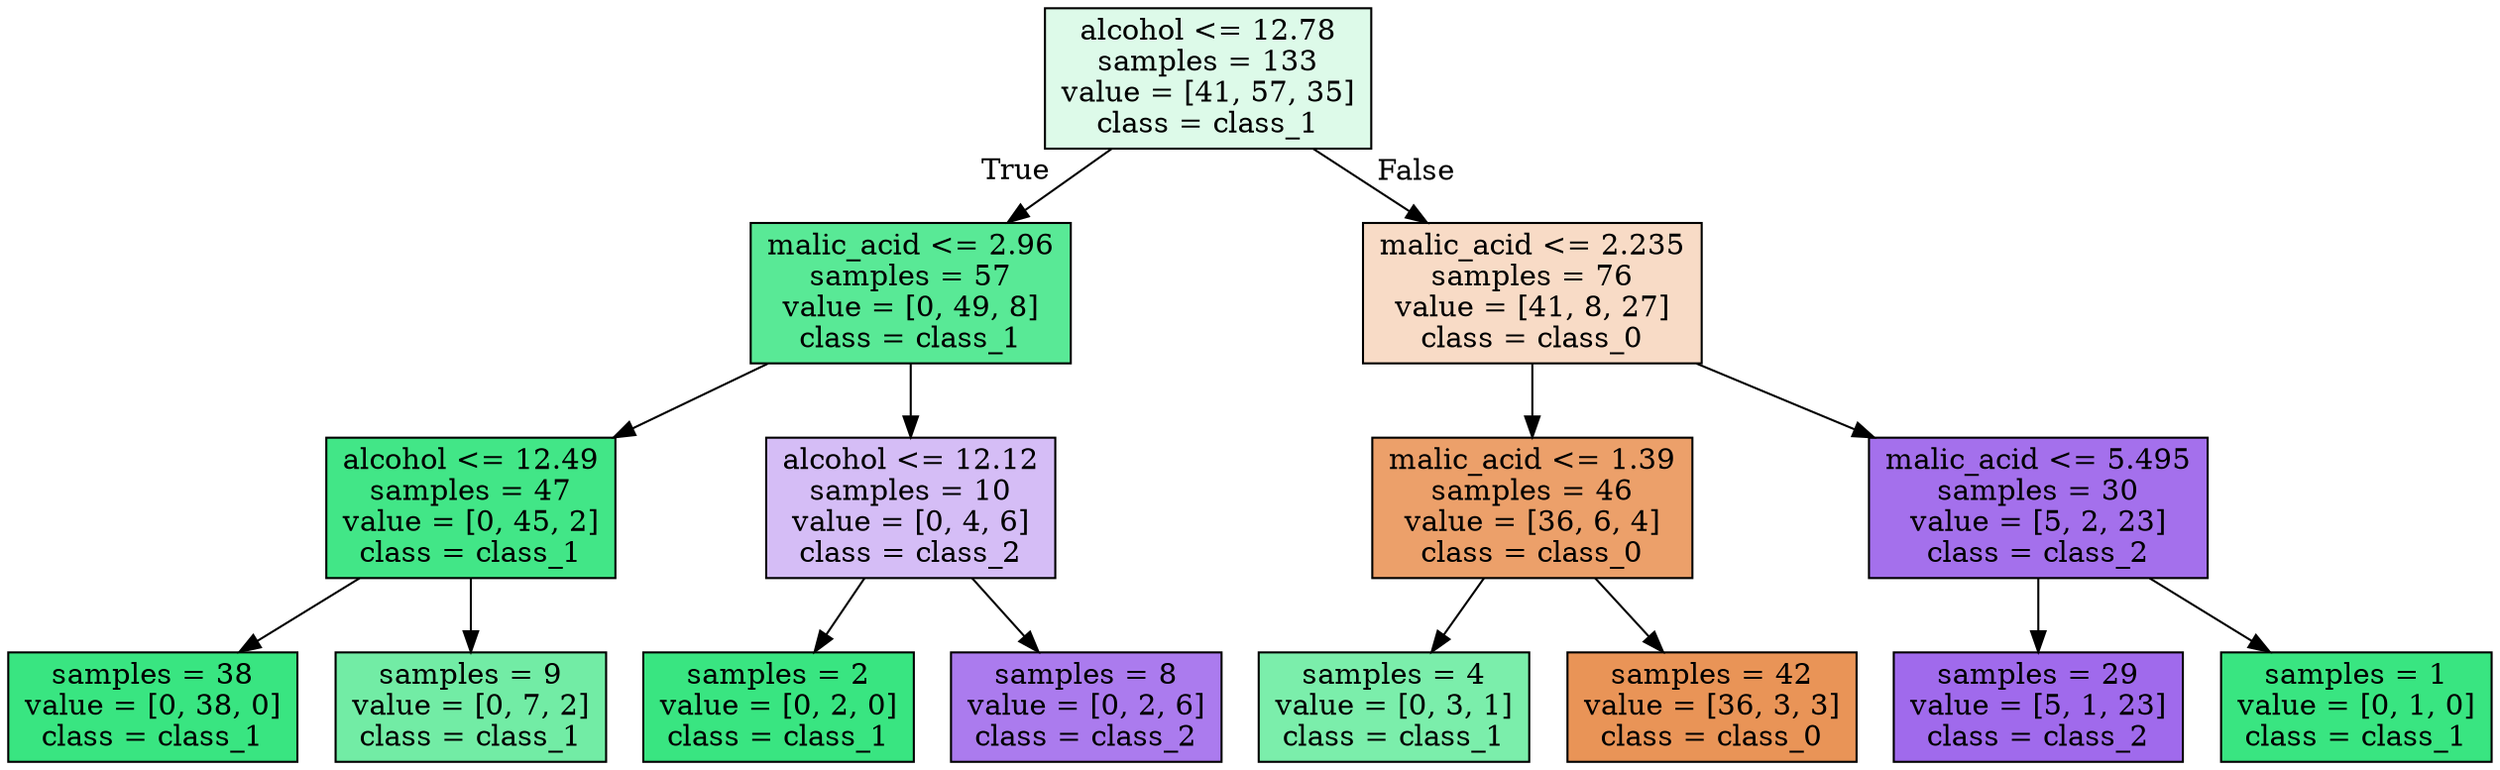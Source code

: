 digraph Tree {
node [shape=box, style="filled", color="black"] ;
0 [label="alcohol <= 12.78\nsamples = 133\nvalue = [41, 57, 35]\nclass = class_1", fillcolor="#ddfae9"] ;
1 [label="malic_acid <= 2.96\nsamples = 57\nvalue = [0, 49, 8]\nclass = class_1", fillcolor="#59e996"] ;
0 -> 1 [labeldistance=2.5, labelangle=45, headlabel="True"] ;
2 [label="alcohol <= 12.49\nsamples = 47\nvalue = [0, 45, 2]\nclass = class_1", fillcolor="#42e687"] ;
1 -> 2 ;
3 [label="samples = 38\nvalue = [0, 38, 0]\nclass = class_1", fillcolor="#39e581"] ;
2 -> 3 ;
4 [label="samples = 9\nvalue = [0, 7, 2]\nclass = class_1", fillcolor="#72eca5"] ;
2 -> 4 ;
5 [label="alcohol <= 12.12\nsamples = 10\nvalue = [0, 4, 6]\nclass = class_2", fillcolor="#d5bdf6"] ;
1 -> 5 ;
6 [label="samples = 2\nvalue = [0, 2, 0]\nclass = class_1", fillcolor="#39e581"] ;
5 -> 6 ;
7 [label="samples = 8\nvalue = [0, 2, 6]\nclass = class_2", fillcolor="#ab7bee"] ;
5 -> 7 ;
8 [label="malic_acid <= 2.235\nsamples = 76\nvalue = [41, 8, 27]\nclass = class_0", fillcolor="#f8dbc6"] ;
0 -> 8 [labeldistance=2.5, labelangle=-45, headlabel="False"] ;
9 [label="malic_acid <= 1.39\nsamples = 46\nvalue = [36, 6, 4]\nclass = class_0", fillcolor="#eca06a"] ;
8 -> 9 ;
10 [label="samples = 4\nvalue = [0, 3, 1]\nclass = class_1", fillcolor="#7beeab"] ;
9 -> 10 ;
11 [label="samples = 42\nvalue = [36, 3, 3]\nclass = class_0", fillcolor="#e99457"] ;
9 -> 11 ;
12 [label="malic_acid <= 5.495\nsamples = 30\nvalue = [5, 2, 23]\nclass = class_2", fillcolor="#a470ec"] ;
8 -> 12 ;
13 [label="samples = 29\nvalue = [5, 1, 23]\nclass = class_2", fillcolor="#a06aec"] ;
12 -> 13 ;
14 [label="samples = 1\nvalue = [0, 1, 0]\nclass = class_1", fillcolor="#39e581"] ;
12 -> 14 ;
}